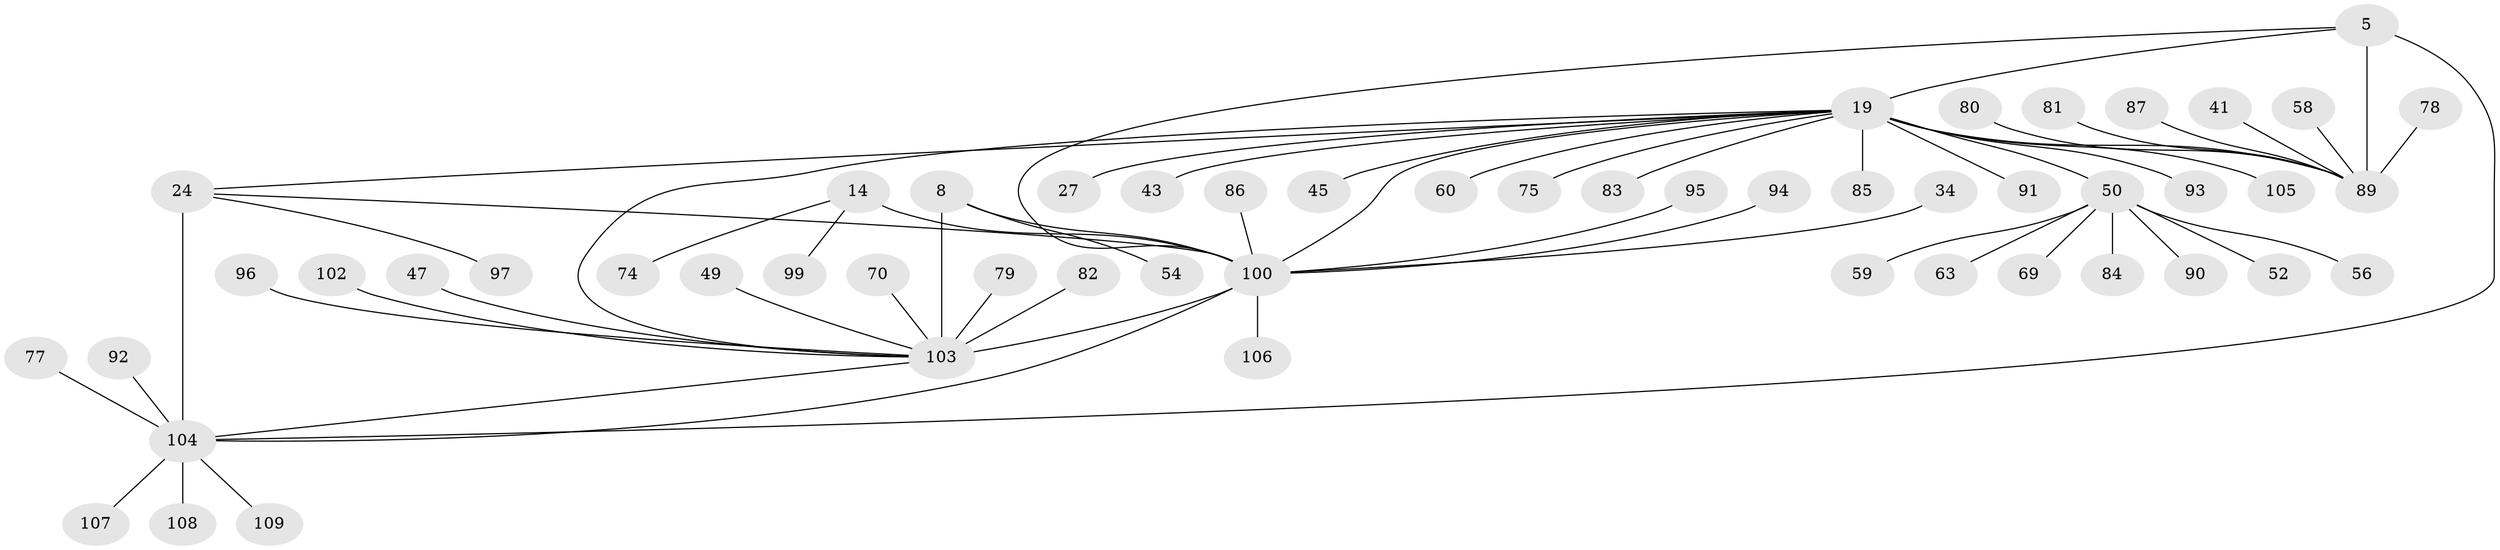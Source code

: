 // original degree distribution, {13: 0.009174311926605505, 8: 0.027522935779816515, 4: 0.009174311926605505, 7: 0.01834862385321101, 6: 0.045871559633027525, 5: 0.045871559633027525, 9: 0.03669724770642202, 11: 0.027522935779816515, 10: 0.01834862385321101, 2: 0.1834862385321101, 1: 0.5596330275229358, 3: 0.01834862385321101}
// Generated by graph-tools (version 1.1) at 2025/55/03/09/25 04:55:05]
// undirected, 54 vertices, 61 edges
graph export_dot {
graph [start="1"]
  node [color=gray90,style=filled];
  5 [super="+3"];
  8 [super="+6"];
  14 [super="+11"];
  19 [super="+17+1"];
  24 [super="+22"];
  27;
  34;
  41;
  43 [super="+39"];
  45;
  47;
  49;
  50 [super="+18+20+35"];
  52;
  54 [super="+53"];
  56;
  58;
  59;
  60 [super="+32"];
  63;
  69;
  70;
  74;
  75;
  77;
  78;
  79 [super="+29"];
  80;
  81;
  82;
  83;
  84;
  85;
  86;
  87 [super="+62"];
  89 [super="+4"];
  90;
  91;
  92;
  93;
  94;
  95;
  96;
  97;
  99;
  100 [super="+26+15+68"];
  102 [super="+101"];
  103 [super="+88+10"];
  104 [super="+98+67+72+73+76"];
  105;
  106;
  107;
  108;
  109;
  5 -- 19 [weight=2];
  5 -- 89 [weight=4];
  5 -- 100;
  5 -- 104;
  8 -- 54;
  8 -- 100;
  8 -- 103 [weight=6];
  14 -- 74;
  14 -- 99;
  14 -- 100 [weight=6];
  19 -- 24;
  19 -- 27 [weight=2];
  19 -- 83 [weight=2];
  19 -- 100 [weight=3];
  19 -- 75;
  19 -- 89 [weight=3];
  19 -- 93;
  19 -- 105;
  19 -- 91;
  19 -- 45;
  19 -- 85;
  19 -- 60;
  19 -- 43;
  19 -- 50 [weight=6];
  19 -- 103 [weight=2];
  24 -- 97;
  24 -- 100 [weight=2];
  24 -- 104 [weight=6];
  34 -- 100;
  41 -- 89;
  47 -- 103;
  49 -- 103;
  50 -- 69;
  50 -- 84;
  50 -- 90;
  50 -- 52;
  50 -- 56;
  50 -- 59;
  50 -- 63;
  58 -- 89;
  70 -- 103;
  77 -- 104;
  78 -- 89;
  79 -- 103;
  80 -- 89;
  81 -- 89;
  82 -- 103;
  86 -- 100;
  87 -- 89;
  92 -- 104;
  94 -- 100;
  95 -- 100;
  96 -- 103;
  100 -- 103 [weight=2];
  100 -- 104;
  100 -- 106;
  102 -- 103;
  103 -- 104;
  104 -- 107;
  104 -- 108;
  104 -- 109;
}
